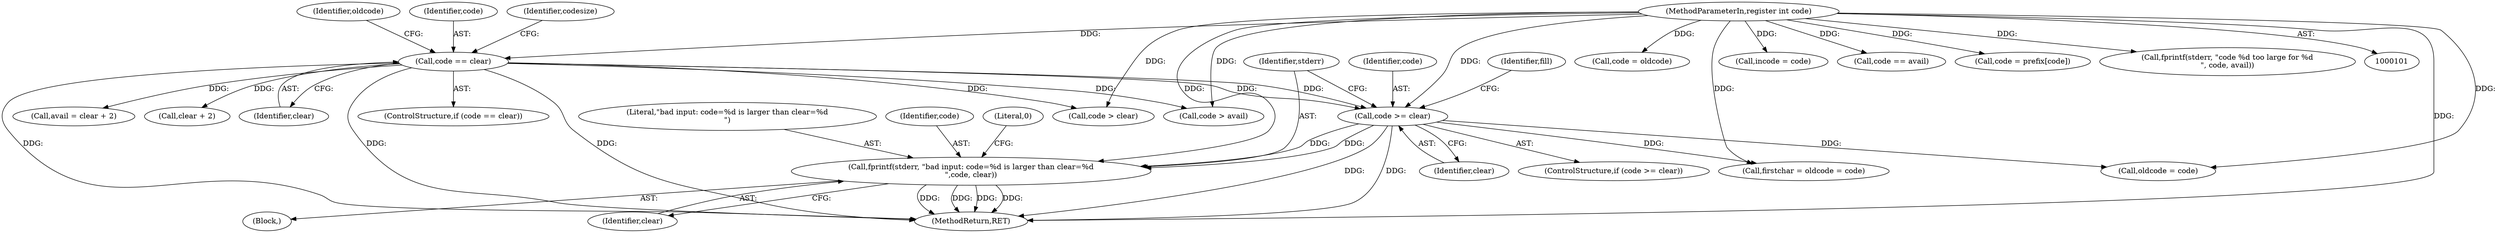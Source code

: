 digraph "0_libtiff_ce6841d9e41d621ba23cf18b190ee6a23b2cc833@API" {
"1000146" [label="(Call,fprintf(stderr, \"bad input: code=%d is larger than clear=%d\n\",code, clear))"];
"1000142" [label="(Call,code >= clear)"];
"1000108" [label="(Call,code == clear)"];
"1000102" [label="(MethodParameterIn,register int code)"];
"1000268" [label="(MethodReturn,RET)"];
"1000113" [label="(Identifier,codesize)"];
"1000146" [label="(Call,fprintf(stderr, \"bad input: code=%d is larger than clear=%d\n\",code, clear))"];
"1000145" [label="(Block,)"];
"1000142" [label="(Call,code >= clear)"];
"1000193" [label="(Call,code = oldcode)"];
"1000161" [label="(Call,firstchar = oldcode = code)"];
"1000137" [label="(Identifier,oldcode)"];
"1000150" [label="(Identifier,clear)"];
"1000197" [label="(Call,code > clear)"];
"1000163" [label="(Call,oldcode = code)"];
"1000144" [label="(Identifier,clear)"];
"1000124" [label="(Call,avail = clear + 2)"];
"1000143" [label="(Identifier,code)"];
"1000152" [label="(Literal,0)"];
"1000147" [label="(Identifier,stderr)"];
"1000126" [label="(Call,clear + 2)"];
"1000180" [label="(Call,incode = code)"];
"1000148" [label="(Literal,\"bad input: code=%d is larger than clear=%d\n\")"];
"1000184" [label="(Call,code == avail)"];
"1000108" [label="(Call,code == clear)"];
"1000208" [label="(Call,code = prefix[code])"];
"1000157" [label="(Identifier,fill)"];
"1000109" [label="(Identifier,code)"];
"1000169" [label="(Call,code > avail)"];
"1000173" [label="(Call,fprintf(stderr, \"code %d too large for %d\n\", code, avail))"];
"1000149" [label="(Identifier,code)"];
"1000110" [label="(Identifier,clear)"];
"1000141" [label="(ControlStructure,if (code >= clear))"];
"1000107" [label="(ControlStructure,if (code == clear))"];
"1000102" [label="(MethodParameterIn,register int code)"];
"1000146" -> "1000145"  [label="AST: "];
"1000146" -> "1000150"  [label="CFG: "];
"1000147" -> "1000146"  [label="AST: "];
"1000148" -> "1000146"  [label="AST: "];
"1000149" -> "1000146"  [label="AST: "];
"1000150" -> "1000146"  [label="AST: "];
"1000152" -> "1000146"  [label="CFG: "];
"1000146" -> "1000268"  [label="DDG: "];
"1000146" -> "1000268"  [label="DDG: "];
"1000146" -> "1000268"  [label="DDG: "];
"1000146" -> "1000268"  [label="DDG: "];
"1000142" -> "1000146"  [label="DDG: "];
"1000142" -> "1000146"  [label="DDG: "];
"1000102" -> "1000146"  [label="DDG: "];
"1000142" -> "1000141"  [label="AST: "];
"1000142" -> "1000144"  [label="CFG: "];
"1000143" -> "1000142"  [label="AST: "];
"1000144" -> "1000142"  [label="AST: "];
"1000147" -> "1000142"  [label="CFG: "];
"1000157" -> "1000142"  [label="CFG: "];
"1000142" -> "1000268"  [label="DDG: "];
"1000142" -> "1000268"  [label="DDG: "];
"1000108" -> "1000142"  [label="DDG: "];
"1000108" -> "1000142"  [label="DDG: "];
"1000102" -> "1000142"  [label="DDG: "];
"1000142" -> "1000161"  [label="DDG: "];
"1000142" -> "1000163"  [label="DDG: "];
"1000108" -> "1000107"  [label="AST: "];
"1000108" -> "1000110"  [label="CFG: "];
"1000109" -> "1000108"  [label="AST: "];
"1000110" -> "1000108"  [label="AST: "];
"1000113" -> "1000108"  [label="CFG: "];
"1000137" -> "1000108"  [label="CFG: "];
"1000108" -> "1000268"  [label="DDG: "];
"1000108" -> "1000268"  [label="DDG: "];
"1000108" -> "1000268"  [label="DDG: "];
"1000102" -> "1000108"  [label="DDG: "];
"1000108" -> "1000124"  [label="DDG: "];
"1000108" -> "1000126"  [label="DDG: "];
"1000108" -> "1000169"  [label="DDG: "];
"1000108" -> "1000197"  [label="DDG: "];
"1000102" -> "1000101"  [label="AST: "];
"1000102" -> "1000268"  [label="DDG: "];
"1000102" -> "1000161"  [label="DDG: "];
"1000102" -> "1000163"  [label="DDG: "];
"1000102" -> "1000169"  [label="DDG: "];
"1000102" -> "1000173"  [label="DDG: "];
"1000102" -> "1000180"  [label="DDG: "];
"1000102" -> "1000184"  [label="DDG: "];
"1000102" -> "1000193"  [label="DDG: "];
"1000102" -> "1000197"  [label="DDG: "];
"1000102" -> "1000208"  [label="DDG: "];
}
